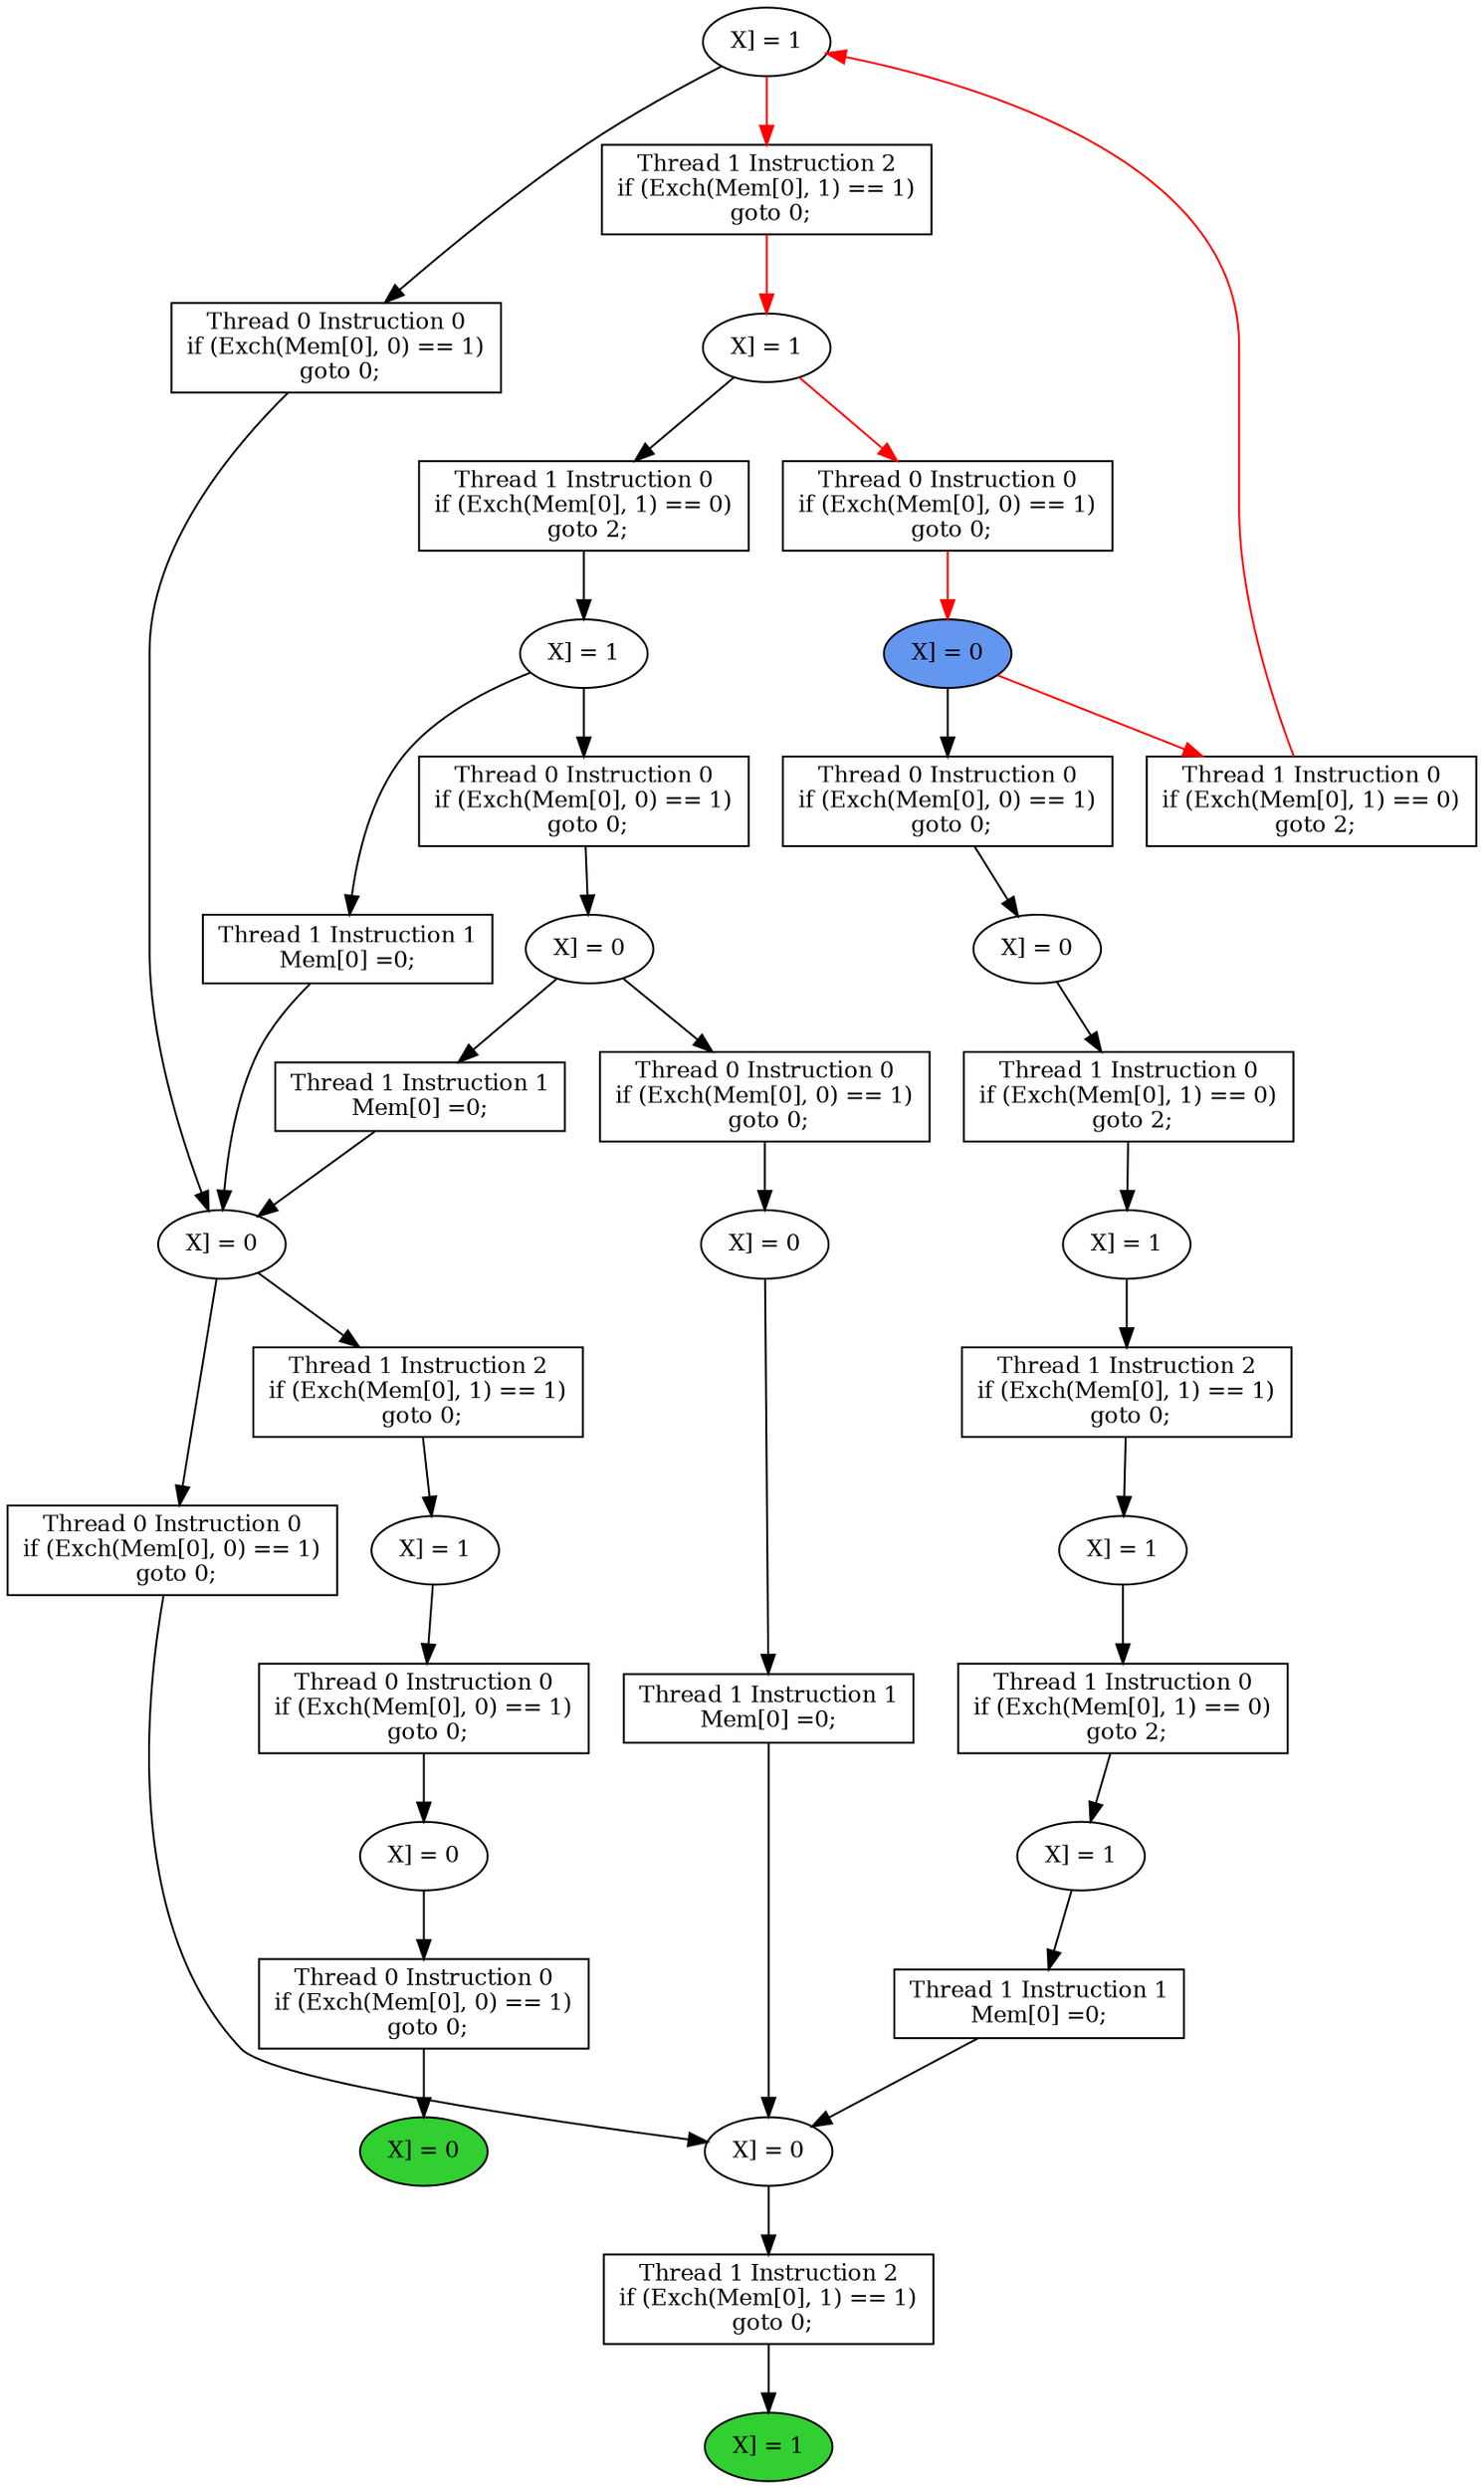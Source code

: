 digraph "graph" {
graph [fontsize=12]
node [fontsize=12]
edge [fontsize=12]
rankdir=TB;
"N16" -> "N15" [uuid = "<A0, END1>", color = "#000000", fontcolor = "#ffffff", style = "solid", label = "", dir = "forward", weight = "1"]
"N22" -> "N21" [uuid = "<A1, S4>", color = "#000000", fontcolor = "#ffffff", style = "solid", label = "", dir = "forward", weight = "1"]
"N30" -> "N17" [uuid = "<A2, S7>", color = "#000000", fontcolor = "#ffffff", style = "solid", label = "", dir = "forward", weight = "1"]
"N26" -> "N25" [uuid = "<A3, S6>", color = "#000000", fontcolor = "#ffffff", style = "solid", label = "", dir = "forward", weight = "1"]
"N34" -> "N33" [uuid = "<A4, S5>", color = "#000000", fontcolor = "#ffffff", style = "solid", label = "", dir = "forward", weight = "1"]
"N12" -> "N11" [uuid = "<A5, S1>", color = "#000000", fontcolor = "#ffffff", style = "solid", label = "", dir = "forward", weight = "1"]
"N38" -> "N31" [uuid = "<A6, S0>", color = "#000000", fontcolor = "#ffffff", style = "solid", label = "", dir = "forward", weight = "1"]
"N27" -> "N17" [uuid = "<A7, S7>", color = "#000000", fontcolor = "#ffffff", style = "solid", label = "", dir = "forward", weight = "1"]
"N18" -> "N17" [uuid = "<A8, S7>", color = "#000000", fontcolor = "#ffffff", style = "solid", label = "", dir = "forward", weight = "1"]
"N35" -> "N31" [uuid = "<A9, S0>", color = "#000000", fontcolor = "#ffffff", style = "solid", label = "", dir = "forward", weight = "1"]
"N32" -> "N31" [uuid = "<A10, S0>", color = "#000000", fontcolor = "#ffffff", style = "solid", label = "", dir = "forward", weight = "1"]
"N44" -> "N43" [uuid = "<A11, START>", color = "#ff0000", fontcolor = "#ffffff", style = "solid", label = "", dir = "forward", weight = "1"]
"N14" -> "N13" [uuid = "<A12, S3>", color = "#000000", fontcolor = "#ffffff", style = "solid", label = "", dir = "forward", weight = "1"]
"N46" -> "N45" [uuid = "<A13, S2>", color = "#ff0000", fontcolor = "#ffffff", style = "solid", label = "", dir = "forward", weight = "1"]
"N24" -> "N23" [uuid = "<A14, S12>", color = "#000000", fontcolor = "#ffffff", style = "solid", label = "", dir = "forward", weight = "1"]
"N20" -> "N19" [uuid = "<A15, S11>", color = "#000000", fontcolor = "#ffffff", style = "solid", label = "", dir = "forward", weight = "1"]
"N47" -> "N42" [uuid = "<A16, S10>", color = "#ff0000", fontcolor = "#ffffff", style = "solid", label = "", dir = "back", weight = "1"]
"N37" -> "N36" [uuid = "<A17, S9>", color = "#000000", fontcolor = "#ffffff", style = "solid", label = "", dir = "forward", weight = "1"]
"N10" -> "N9" [uuid = "<A18, END0>", color = "#000000", fontcolor = "#ffffff", style = "solid", label = "", dir = "forward", weight = "1"]
"N29" -> "N28" [uuid = "<A19, S8>", color = "#000000", fontcolor = "#ffffff", style = "solid", label = "", dir = "forward", weight = "1"]
"N17" -> "N16" [uuid = "<A0, S7>", color = "#000000", fontcolor = "#ffffff", style = "solid", label = "", dir = "forward", weight = "1"]
"N23" -> "N22" [uuid = "<A1, S12>", color = "#000000", fontcolor = "#ffffff", style = "solid", label = "", dir = "forward", weight = "1"]
"N31" -> "N30" [uuid = "<A2, S0>", color = "#000000", fontcolor = "#ffffff", style = "solid", label = "", dir = "forward", weight = "1"]
"N43" -> "N26" [uuid = "<A3, START>", color = "#000000", fontcolor = "#ffffff", style = "solid", label = "", dir = "forward", weight = "1"]
"N36" -> "N34" [uuid = "<A4, S9>", color = "#000000", fontcolor = "#ffffff", style = "solid", label = "", dir = "forward", weight = "1"]
"N13" -> "N12" [uuid = "<A5, S3>", color = "#000000", fontcolor = "#ffffff", style = "solid", label = "", dir = "forward", weight = "1"]
"N47" -> "N38" [uuid = "<A6, S10>", color = "#000000", fontcolor = "#ffffff", style = "solid", label = "", dir = "forward", weight = "1"]
"N28" -> "N27" [uuid = "<A7, S8>", color = "#000000", fontcolor = "#ffffff", style = "solid", label = "", dir = "forward", weight = "1"]
"N19" -> "N18" [uuid = "<A8, S11>", color = "#000000", fontcolor = "#ffffff", style = "solid", label = "", dir = "forward", weight = "1"]
"N36" -> "N35" [uuid = "<A9, S9>", color = "#000000", fontcolor = "#ffffff", style = "solid", label = "", dir = "forward", weight = "1"]
"N33" -> "N32" [uuid = "<A10, S5>", color = "#000000", fontcolor = "#ffffff", style = "solid", label = "", dir = "forward", weight = "1"]
"N45" -> "N44" [uuid = "<A11, S2>", color = "#ff0000", fontcolor = "#ffffff", style = "solid", label = "", dir = "forward", weight = "1"]
"N31" -> "N14" [uuid = "<A12, S0>", color = "#000000", fontcolor = "#ffffff", style = "solid", label = "", dir = "forward", weight = "1"]
"N47" -> "N46" [uuid = "<A13, S10>", color = "#ff0000", fontcolor = "#ffffff", style = "solid", label = "", dir = "forward", weight = "1"]
"N25" -> "N24" [uuid = "<A14, S6>", color = "#000000", fontcolor = "#ffffff", style = "solid", label = "", dir = "forward", weight = "1"]
"N21" -> "N20" [uuid = "<A15, S4>", color = "#000000", fontcolor = "#ffffff", style = "solid", label = "", dir = "forward", weight = "1"]
"N43" -> "N42" [uuid = "<A16, START>", color = "#ff0000", fontcolor = "#ffffff", style = "solid", label = "", dir = "forward", weight = "1"]
"N45" -> "N37" [uuid = "<A17, S2>", color = "#000000", fontcolor = "#ffffff", style = "solid", label = "", dir = "forward", weight = "1"]
"N11" -> "N10" [uuid = "<A18, S1>", color = "#000000", fontcolor = "#ffffff", style = "solid", label = "", dir = "forward", weight = "1"]
"N33" -> "N29" [uuid = "<A19, S5>", color = "#000000", fontcolor = "#ffffff", style = "solid", label = "", dir = "forward", weight = "1"]
"N9" [uuid="END0", label="X] = 0", fillcolor = "#31cf31", fontcolor = "#000000", shape = "ellipse", style = "filled, solid"]
"N10" [uuid="A18", label="Thread 0 Instruction 0
if (Exch(Mem[0], 0) == 1)
 goto 0;", fillcolor = "#ffffff", fontcolor = "#000000", shape = "box", style = "filled, solid"]
"N11" [uuid="S1", label="X] = 0", fillcolor = "#ffffff", fontcolor = "#000000", shape = "ellipse", style = "filled, solid"]
"N12" [uuid="A5", label="Thread 0 Instruction 0
if (Exch(Mem[0], 0) == 1)
 goto 0;", fillcolor = "#ffffff", fontcolor = "#000000", shape = "box", style = "filled, solid"]
"N13" [uuid="S3", label="X] = 1", fillcolor = "#ffffff", fontcolor = "#000000", shape = "ellipse", style = "filled, solid"]
"N14" [uuid="A12", label="Thread 1 Instruction 2
if (Exch(Mem[0], 1) == 1)
 goto 0;", fillcolor = "#ffffff", fontcolor = "#000000", shape = "box", style = "filled, solid"]
"N15" [uuid="END1", label="X] = 1", fillcolor = "#31cf31", fontcolor = "#000000", shape = "ellipse", style = "filled, solid"]
"N16" [uuid="A0", label="Thread 1 Instruction 2
if (Exch(Mem[0], 1) == 1)
 goto 0;", fillcolor = "#ffffff", fontcolor = "#000000", shape = "box", style = "filled, solid"]
"N17" [uuid="S7", label="X] = 0", fillcolor = "#ffffff", fontcolor = "#000000", shape = "ellipse", style = "filled, solid"]
"N18" [uuid="A8", label="Thread 1 Instruction 1
Mem[0] =0;", fillcolor = "#ffffff", fontcolor = "#000000", shape = "box", style = "filled, solid"]
"N19" [uuid="S11", label="X] = 1", fillcolor = "#ffffff", fontcolor = "#000000", shape = "ellipse", style = "filled, solid"]
"N20" [uuid="A15", label="Thread 1 Instruction 0
if (Exch(Mem[0], 1) == 0)
 goto 2;", fillcolor = "#ffffff", fontcolor = "#000000", shape = "box", style = "filled, solid"]
"N21" [uuid="S4", label="X] = 1", fillcolor = "#ffffff", fontcolor = "#000000", shape = "ellipse", style = "filled, solid"]
"N22" [uuid="A1", label="Thread 1 Instruction 2
if (Exch(Mem[0], 1) == 1)
 goto 0;", fillcolor = "#ffffff", fontcolor = "#000000", shape = "box", style = "filled, solid"]
"N23" [uuid="S12", label="X] = 1", fillcolor = "#ffffff", fontcolor = "#000000", shape = "ellipse", style = "filled, solid"]
"N24" [uuid="A14", label="Thread 1 Instruction 0
if (Exch(Mem[0], 1) == 0)
 goto 2;", fillcolor = "#ffffff", fontcolor = "#000000", shape = "box", style = "filled, solid"]
"N25" [uuid="S6", label="X] = 0", fillcolor = "#ffffff", fontcolor = "#000000", shape = "ellipse", style = "filled, solid"]
"N26" [uuid="A3", label="Thread 0 Instruction 0
if (Exch(Mem[0], 0) == 1)
 goto 0;", fillcolor = "#ffffff", fontcolor = "#000000", shape = "box", style = "filled, solid"]
"N27" [uuid="A7", label="Thread 1 Instruction 1
Mem[0] =0;", fillcolor = "#ffffff", fontcolor = "#000000", shape = "box", style = "filled, solid"]
"N28" [uuid="S8", label="X] = 0", fillcolor = "#ffffff", fontcolor = "#000000", shape = "ellipse", style = "filled, solid"]
"N29" [uuid="A19", label="Thread 0 Instruction 0
if (Exch(Mem[0], 0) == 1)
 goto 0;", fillcolor = "#ffffff", fontcolor = "#000000", shape = "box", style = "filled, solid"]
"N30" [uuid="A2", label="Thread 0 Instruction 0
if (Exch(Mem[0], 0) == 1)
 goto 0;", fillcolor = "#ffffff", fontcolor = "#000000", shape = "box", style = "filled, solid"]
"N31" [uuid="S0", label="X] = 0", fillcolor = "#ffffff", fontcolor = "#000000", shape = "ellipse", style = "filled, solid"]
"N32" [uuid="A10", label="Thread 1 Instruction 1
Mem[0] =0;", fillcolor = "#ffffff", fontcolor = "#000000", shape = "box", style = "filled, solid"]
"N33" [uuid="S5", label="X] = 0", fillcolor = "#ffffff", fontcolor = "#000000", shape = "ellipse", style = "filled, solid"]
"N34" [uuid="A4", label="Thread 0 Instruction 0
if (Exch(Mem[0], 0) == 1)
 goto 0;", fillcolor = "#ffffff", fontcolor = "#000000", shape = "box", style = "filled, solid"]
"N35" [uuid="A9", label="Thread 1 Instruction 1
Mem[0] =0;", fillcolor = "#ffffff", fontcolor = "#000000", shape = "box", style = "filled, solid"]
"N36" [uuid="S9", label="X] = 1", fillcolor = "#ffffff", fontcolor = "#000000", shape = "ellipse", style = "filled, solid"]
"N37" [uuid="A17", label="Thread 1 Instruction 0
if (Exch(Mem[0], 1) == 0)
 goto 2;", fillcolor = "#ffffff", fontcolor = "#000000", shape = "box", style = "filled, solid"]
"N38" [uuid="A6", label="Thread 0 Instruction 0
if (Exch(Mem[0], 0) == 1)
 goto 0;", fillcolor = "#ffffff", fontcolor = "#000000", shape = "box", style = "filled, solid"]
"N42" [uuid="A16", label="Thread 1 Instruction 0
if (Exch(Mem[0], 1) == 0)
 goto 2;", fillcolor = "#ffffff", fontcolor = "#000000", shape = "box", style = "filled, solid"]
"N43" [uuid="START", label="X] = 0", fillcolor = "#6396ef", fontcolor = "#000000", shape = "ellipse", style = "filled, solid"]
"N44" [uuid="A11", label="Thread 0 Instruction 0
if (Exch(Mem[0], 0) == 1)
 goto 0;", fillcolor = "#ffffff", fontcolor = "#000000", shape = "box", style = "filled, solid"]
"N45" [uuid="S2", label="X] = 1", fillcolor = "#ffffff", fontcolor = "#000000", shape = "ellipse", style = "filled, solid"]
"N46" [uuid="A13", label="Thread 1 Instruction 2
if (Exch(Mem[0], 1) == 1)
 goto 0;", fillcolor = "#ffffff", fontcolor = "#000000", shape = "box", style = "filled, solid"]
"N47" [uuid="S10", label="X] = 1", fillcolor = "#ffffff", fontcolor = "#000000", shape = "ellipse", style = "filled, solid"]
}